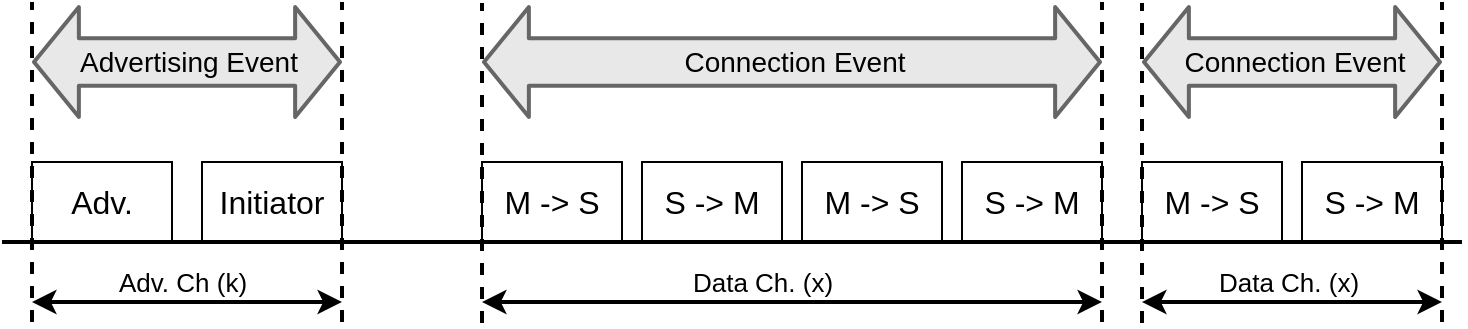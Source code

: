 <mxfile version="14.6.13" type="device"><diagram id="XyJy6LrAVYeKpqYghIC_" name="Page-1"><mxGraphModel dx="1422" dy="640" grid="1" gridSize="10" guides="1" tooltips="1" connect="1" arrows="1" fold="1" page="1" pageScale="1" pageWidth="750" pageHeight="185" math="0" shadow="0"><root><mxCell id="0"/><mxCell id="1" parent="0"/><mxCell id="OK6i04NlgUgts14h6ALV-2" value="&lt;span style=&quot;font-size: 16px&quot;&gt;Adv.&lt;/span&gt;" style="rounded=0;whiteSpace=wrap;html=1;strokeWidth=1;" vertex="1" parent="1"><mxGeometry x="25" y="280" width="70" height="40" as="geometry"/></mxCell><mxCell id="OK6i04NlgUgts14h6ALV-4" value="" style="endArrow=none;dashed=1;html=1;strokeWidth=2;" edge="1" parent="1"><mxGeometry width="50" height="50" relative="1" as="geometry"><mxPoint x="25" y="360" as="sourcePoint"/><mxPoint x="25" y="200" as="targetPoint"/></mxGeometry></mxCell><mxCell id="OK6i04NlgUgts14h6ALV-7" value="&lt;span style=&quot;font-size: 16px&quot;&gt;Initiator&lt;/span&gt;" style="rounded=0;whiteSpace=wrap;html=1;strokeWidth=1;" vertex="1" parent="1"><mxGeometry x="110" y="280" width="70" height="40" as="geometry"/></mxCell><mxCell id="OK6i04NlgUgts14h6ALV-8" value="&lt;span style=&quot;font-size: 16px&quot;&gt;M -&amp;gt; S&lt;/span&gt;" style="rounded=0;whiteSpace=wrap;html=1;strokeWidth=1;" vertex="1" parent="1"><mxGeometry x="250" y="280" width="70" height="40" as="geometry"/></mxCell><mxCell id="OK6i04NlgUgts14h6ALV-9" value="&lt;span style=&quot;font-size: 16px&quot;&gt;S -&amp;gt; M&lt;/span&gt;" style="rounded=0;whiteSpace=wrap;html=1;strokeWidth=1;" vertex="1" parent="1"><mxGeometry x="330" y="280" width="70" height="40" as="geometry"/></mxCell><mxCell id="OK6i04NlgUgts14h6ALV-14" value="" style="shape=flexArrow;endArrow=classic;startArrow=classic;html=1;strokeWidth=2;endWidth=29.143;endSize=6.811;startWidth=29.143;startSize=6.811;width=22.857;strokeColor=#666666;fillColor=#E8E8E8;" edge="1" parent="1"><mxGeometry width="100" height="100" relative="1" as="geometry"><mxPoint x="25" y="230" as="sourcePoint"/><mxPoint x="180" y="230" as="targetPoint"/></mxGeometry></mxCell><mxCell id="OK6i04NlgUgts14h6ALV-19" value="&lt;font style=&quot;font-size: 14px&quot;&gt;Advertising Event&lt;/font&gt;" style="edgeLabel;html=1;align=center;verticalAlign=middle;resizable=0;points=[];labelBackgroundColor=none;" vertex="1" connectable="0" parent="OK6i04NlgUgts14h6ALV-14"><mxGeometry x="0.007" y="14" relative="1" as="geometry"><mxPoint y="14" as="offset"/></mxGeometry></mxCell><mxCell id="OK6i04NlgUgts14h6ALV-20" value="" style="endArrow=classic;startArrow=classic;html=1;strokeWidth=2;" edge="1" parent="1"><mxGeometry width="50" height="50" relative="1" as="geometry"><mxPoint x="25" y="350" as="sourcePoint"/><mxPoint x="180" y="350" as="targetPoint"/></mxGeometry></mxCell><mxCell id="OK6i04NlgUgts14h6ALV-21" value="&lt;font style=&quot;font-size: 13px&quot;&gt;Adv. Ch (k)&lt;/font&gt;" style="edgeLabel;html=1;align=center;verticalAlign=middle;resizable=0;points=[];" vertex="1" connectable="0" parent="OK6i04NlgUgts14h6ALV-20"><mxGeometry x="-0.155" y="-1" relative="1" as="geometry"><mxPoint x="9" y="-11" as="offset"/></mxGeometry></mxCell><mxCell id="OK6i04NlgUgts14h6ALV-22" value="" style="endArrow=classic;startArrow=classic;html=1;strokeWidth=2;" edge="1" parent="1"><mxGeometry width="50" height="50" relative="1" as="geometry"><mxPoint x="250" y="350" as="sourcePoint"/><mxPoint x="560" y="350" as="targetPoint"/></mxGeometry></mxCell><mxCell id="OK6i04NlgUgts14h6ALV-23" value="&lt;font style=&quot;font-size: 13px&quot;&gt;Data Ch. (x)&lt;/font&gt;" style="edgeLabel;html=1;align=center;verticalAlign=middle;resizable=0;points=[];" vertex="1" connectable="0" parent="OK6i04NlgUgts14h6ALV-22"><mxGeometry x="-0.155" y="-1" relative="1" as="geometry"><mxPoint x="9" y="-11" as="offset"/></mxGeometry></mxCell><mxCell id="OK6i04NlgUgts14h6ALV-6" value="" style="endArrow=none;dashed=1;html=1;strokeWidth=2;" edge="1" parent="1"><mxGeometry width="50" height="50" relative="1" as="geometry"><mxPoint x="180" y="360" as="sourcePoint"/><mxPoint x="180" y="200" as="targetPoint"/></mxGeometry></mxCell><mxCell id="OK6i04NlgUgts14h6ALV-50" value="" style="endArrow=none;dashed=1;html=1;strokeWidth=2;" edge="1" parent="1"><mxGeometry width="50" height="50" relative="1" as="geometry"><mxPoint x="250" y="360.5" as="sourcePoint"/><mxPoint x="250" y="200.5" as="targetPoint"/></mxGeometry></mxCell><mxCell id="OK6i04NlgUgts14h6ALV-51" value="&lt;span style=&quot;font-size: 16px&quot;&gt;M -&amp;gt; S&lt;/span&gt;" style="rounded=0;whiteSpace=wrap;html=1;strokeWidth=1;" vertex="1" parent="1"><mxGeometry x="410" y="280" width="70" height="40" as="geometry"/></mxCell><mxCell id="OK6i04NlgUgts14h6ALV-52" value="&lt;span style=&quot;font-size: 16px&quot;&gt;S -&amp;gt; M&lt;/span&gt;" style="rounded=0;whiteSpace=wrap;html=1;strokeWidth=1;" vertex="1" parent="1"><mxGeometry x="490" y="280" width="70" height="40" as="geometry"/></mxCell><mxCell id="OK6i04NlgUgts14h6ALV-10" value="" style="endArrow=none;dashed=1;html=1;strokeWidth=2;" edge="1" parent="1"><mxGeometry width="50" height="50" relative="1" as="geometry"><mxPoint x="560" y="360" as="sourcePoint"/><mxPoint x="560" y="200" as="targetPoint"/></mxGeometry></mxCell><mxCell id="OK6i04NlgUgts14h6ALV-53" value="" style="shape=flexArrow;endArrow=classic;startArrow=classic;html=1;strokeWidth=2;endWidth=29.143;endSize=6.811;startWidth=29.143;startSize=6.811;width=22.857;strokeColor=#666666;fillColor=#E8E8E8;" edge="1" parent="1"><mxGeometry width="100" height="100" relative="1" as="geometry"><mxPoint x="250.0" y="230" as="sourcePoint"/><mxPoint x="560" y="230" as="targetPoint"/></mxGeometry></mxCell><mxCell id="OK6i04NlgUgts14h6ALV-54" value="&lt;font style=&quot;font-size: 14px&quot;&gt;Connection Event&lt;/font&gt;" style="edgeLabel;html=1;align=center;verticalAlign=middle;resizable=0;points=[];labelBackgroundColor=none;" vertex="1" connectable="0" parent="OK6i04NlgUgts14h6ALV-53"><mxGeometry x="0.007" y="14" relative="1" as="geometry"><mxPoint y="14" as="offset"/></mxGeometry></mxCell><mxCell id="OK6i04NlgUgts14h6ALV-55" value="&lt;span style=&quot;font-size: 16px&quot;&gt;M -&amp;gt; S&lt;/span&gt;" style="rounded=0;whiteSpace=wrap;html=1;strokeWidth=1;" vertex="1" parent="1"><mxGeometry x="580" y="280" width="70" height="40" as="geometry"/></mxCell><mxCell id="OK6i04NlgUgts14h6ALV-56" value="&lt;span style=&quot;font-size: 16px&quot;&gt;S -&amp;gt; M&lt;/span&gt;" style="rounded=0;whiteSpace=wrap;html=1;strokeWidth=1;" vertex="1" parent="1"><mxGeometry x="660" y="280" width="70" height="40" as="geometry"/></mxCell><mxCell id="OK6i04NlgUgts14h6ALV-57" value="" style="endArrow=classic;startArrow=classic;html=1;strokeWidth=2;" edge="1" parent="1"><mxGeometry width="50" height="50" relative="1" as="geometry"><mxPoint x="580" y="350" as="sourcePoint"/><mxPoint x="730" y="350" as="targetPoint"/></mxGeometry></mxCell><mxCell id="OK6i04NlgUgts14h6ALV-58" value="&lt;font style=&quot;font-size: 13px&quot;&gt;Data Ch. (x)&lt;/font&gt;" style="edgeLabel;html=1;align=center;verticalAlign=middle;resizable=0;points=[];" vertex="1" connectable="0" parent="OK6i04NlgUgts14h6ALV-57"><mxGeometry x="-0.155" y="-1" relative="1" as="geometry"><mxPoint x="9" y="-11" as="offset"/></mxGeometry></mxCell><mxCell id="OK6i04NlgUgts14h6ALV-59" value="" style="endArrow=none;dashed=1;html=1;strokeWidth=2;" edge="1" parent="1"><mxGeometry width="50" height="50" relative="1" as="geometry"><mxPoint x="580" y="360.5" as="sourcePoint"/><mxPoint x="580" y="200.5" as="targetPoint"/></mxGeometry></mxCell><mxCell id="OK6i04NlgUgts14h6ALV-63" value="" style="shape=flexArrow;endArrow=classic;startArrow=classic;html=1;strokeWidth=2;endWidth=29.143;endSize=6.811;startWidth=29.143;startSize=6.811;width=22.857;strokeColor=#666666;fillColor=#E8E8E8;" edge="1" parent="1"><mxGeometry width="100" height="100" relative="1" as="geometry"><mxPoint x="580" y="230" as="sourcePoint"/><mxPoint x="730" y="230" as="targetPoint"/></mxGeometry></mxCell><mxCell id="OK6i04NlgUgts14h6ALV-64" value="&lt;font style=&quot;font-size: 14px&quot;&gt;Connection Event&lt;/font&gt;" style="edgeLabel;html=1;align=center;verticalAlign=middle;resizable=0;points=[];labelBackgroundColor=none;" vertex="1" connectable="0" parent="OK6i04NlgUgts14h6ALV-63"><mxGeometry x="0.007" y="14" relative="1" as="geometry"><mxPoint y="14" as="offset"/></mxGeometry></mxCell><mxCell id="OK6i04NlgUgts14h6ALV-62" value="" style="endArrow=none;dashed=1;html=1;strokeWidth=2;" edge="1" parent="1"><mxGeometry width="50" height="50" relative="1" as="geometry"><mxPoint x="730" y="360" as="sourcePoint"/><mxPoint x="730" y="200" as="targetPoint"/></mxGeometry></mxCell><mxCell id="OK6i04NlgUgts14h6ALV-1" value="" style="endArrow=none;html=1;strokeWidth=2;endFill=0;" edge="1" parent="1"><mxGeometry width="50" height="50" relative="1" as="geometry"><mxPoint x="10" y="320" as="sourcePoint"/><mxPoint x="740" y="320" as="targetPoint"/></mxGeometry></mxCell></root></mxGraphModel></diagram></mxfile>